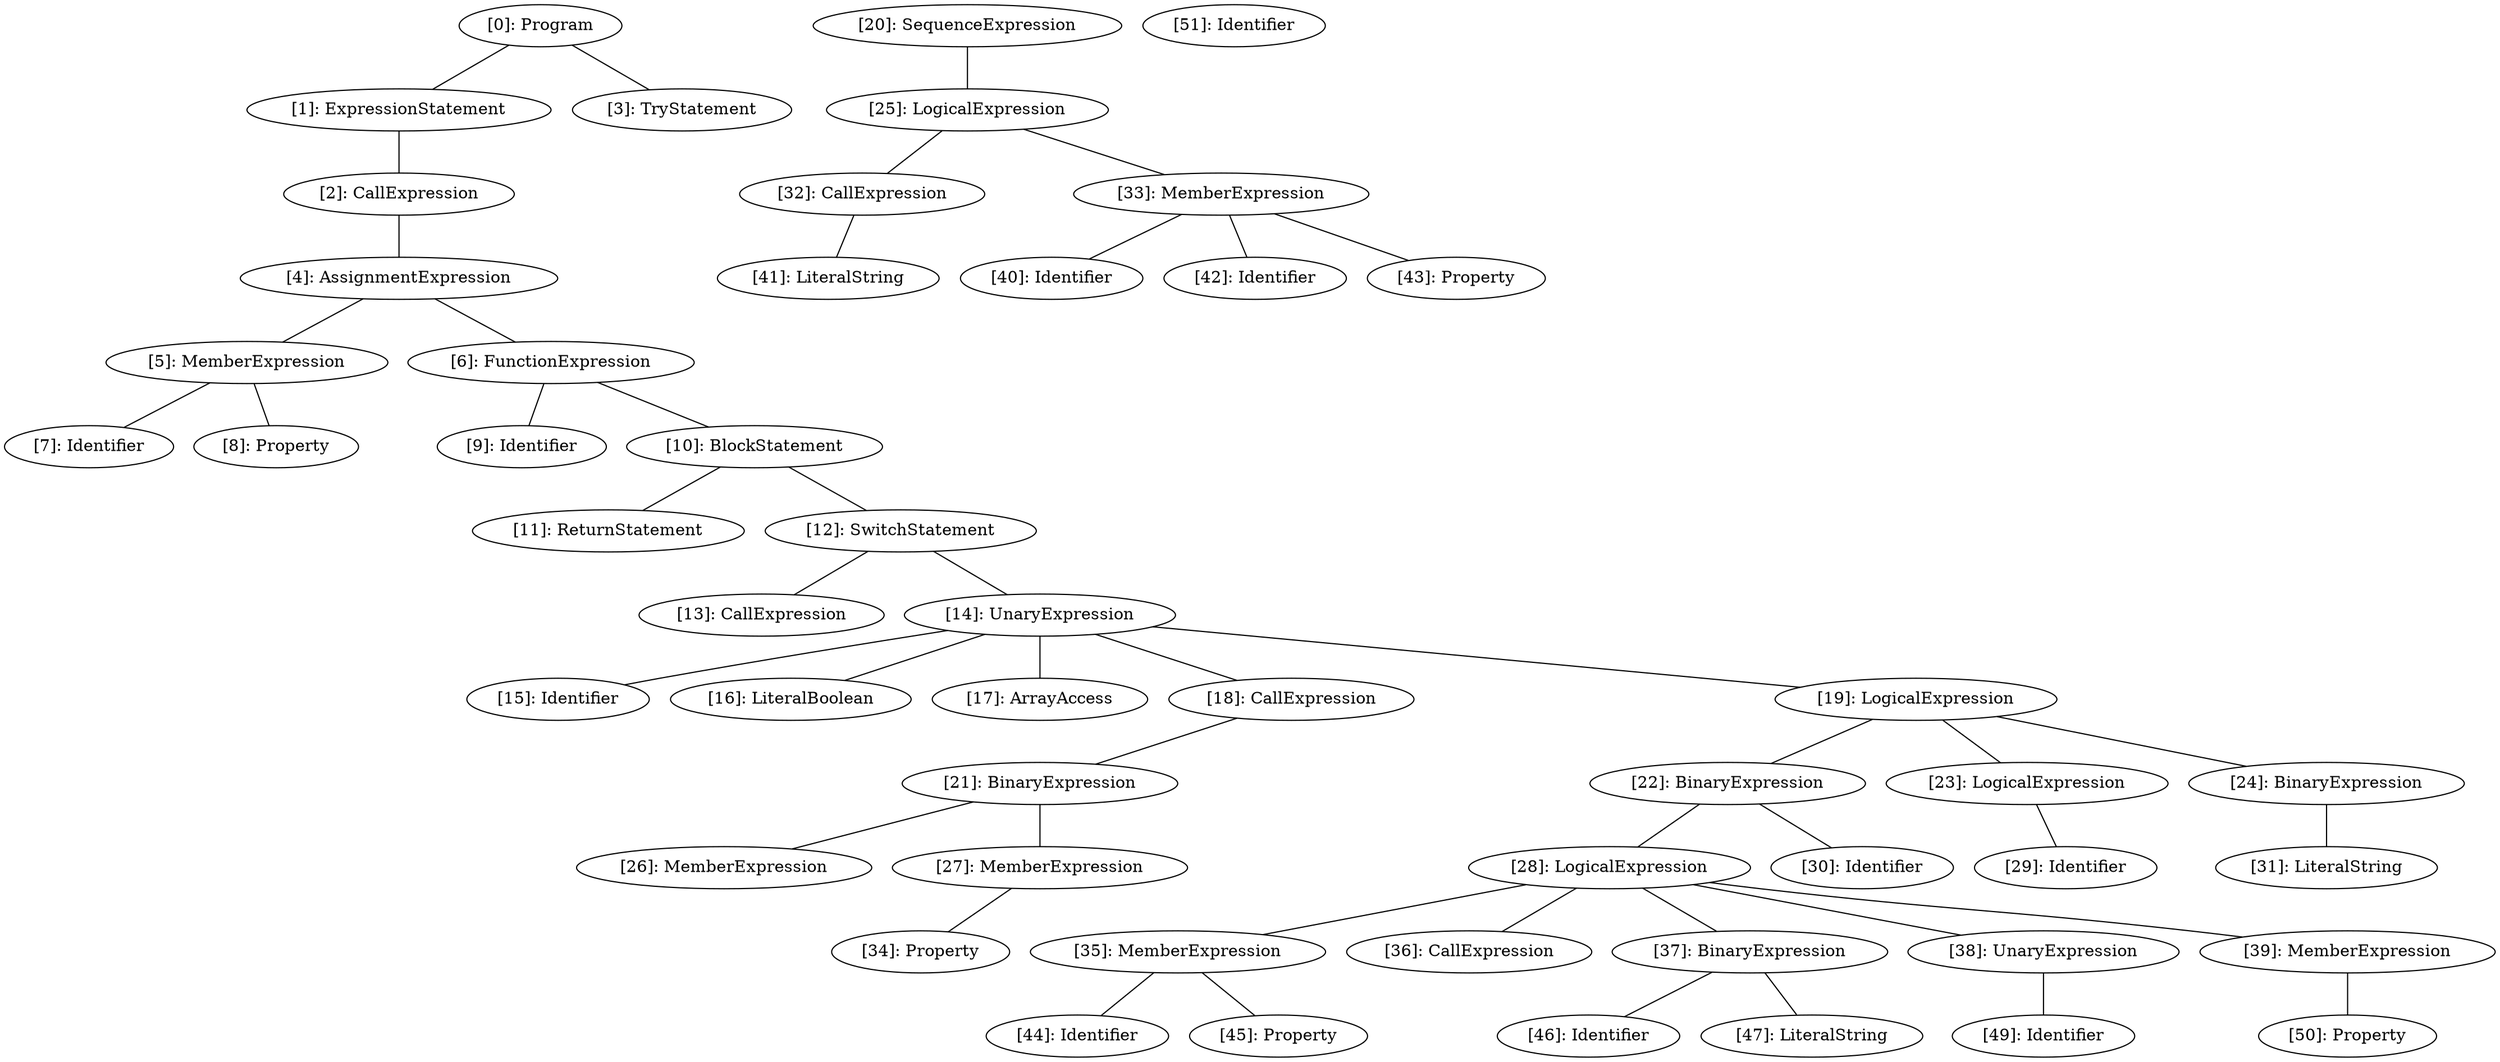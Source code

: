 // Result
graph {
	0 [label="[0]: Program"]
	1 [label="[1]: ExpressionStatement"]
	2 [label="[2]: CallExpression"]
	3 [label="[3]: TryStatement"]
	4 [label="[4]: AssignmentExpression"]
	5 [label="[5]: MemberExpression"]
	6 [label="[6]: FunctionExpression"]
	7 [label="[7]: Identifier"]
	8 [label="[8]: Property"]
	9 [label="[9]: Identifier"]
	10 [label="[10]: BlockStatement"]
	11 [label="[11]: ReturnStatement"]
	12 [label="[12]: SwitchStatement"]
	13 [label="[13]: CallExpression"]
	14 [label="[14]: UnaryExpression"]
	15 [label="[15]: Identifier"]
	16 [label="[16]: LiteralBoolean"]
	17 [label="[17]: ArrayAccess"]
	18 [label="[18]: CallExpression"]
	19 [label="[19]: LogicalExpression"]
	20 [label="[20]: SequenceExpression"]
	21 [label="[21]: BinaryExpression"]
	22 [label="[22]: BinaryExpression"]
	23 [label="[23]: LogicalExpression"]
	24 [label="[24]: BinaryExpression"]
	25 [label="[25]: LogicalExpression"]
	26 [label="[26]: MemberExpression"]
	27 [label="[27]: MemberExpression"]
	28 [label="[28]: LogicalExpression"]
	29 [label="[29]: Identifier"]
	30 [label="[30]: Identifier"]
	31 [label="[31]: LiteralString"]
	32 [label="[32]: CallExpression"]
	33 [label="[33]: MemberExpression"]
	34 [label="[34]: Property"]
	35 [label="[35]: MemberExpression"]
	36 [label="[36]: CallExpression"]
	37 [label="[37]: BinaryExpression"]
	38 [label="[38]: UnaryExpression"]
	39 [label="[39]: MemberExpression"]
	40 [label="[40]: Identifier"]
	41 [label="[41]: LiteralString"]
	42 [label="[42]: Identifier"]
	43 [label="[43]: Property"]
	44 [label="[44]: Identifier"]
	45 [label="[45]: Property"]
	46 [label="[46]: Identifier"]
	47 [label="[47]: LiteralString"]
	49 [label="[49]: Identifier"]
	50 [label="[50]: Property"]
	51 [label="[51]: Identifier"]
	0 -- 1
	0 -- 3
	1 -- 2
	2 -- 4
	4 -- 5
	4 -- 6
	5 -- 7
	5 -- 8
	6 -- 9
	6 -- 10
	10 -- 11
	10 -- 12
	12 -- 13
	12 -- 14
	14 -- 15
	14 -- 16
	14 -- 17
	14 -- 18
	14 -- 19
	18 -- 21
	19 -- 22
	19 -- 23
	19 -- 24
	20 -- 25
	21 -- 26
	21 -- 27
	22 -- 28
	22 -- 30
	23 -- 29
	24 -- 31
	25 -- 32
	25 -- 33
	27 -- 34
	28 -- 35
	28 -- 36
	28 -- 37
	28 -- 38
	28 -- 39
	32 -- 41
	33 -- 40
	33 -- 42
	33 -- 43
	35 -- 44
	35 -- 45
	37 -- 46
	37 -- 47
	38 -- 49
	39 -- 50
}
